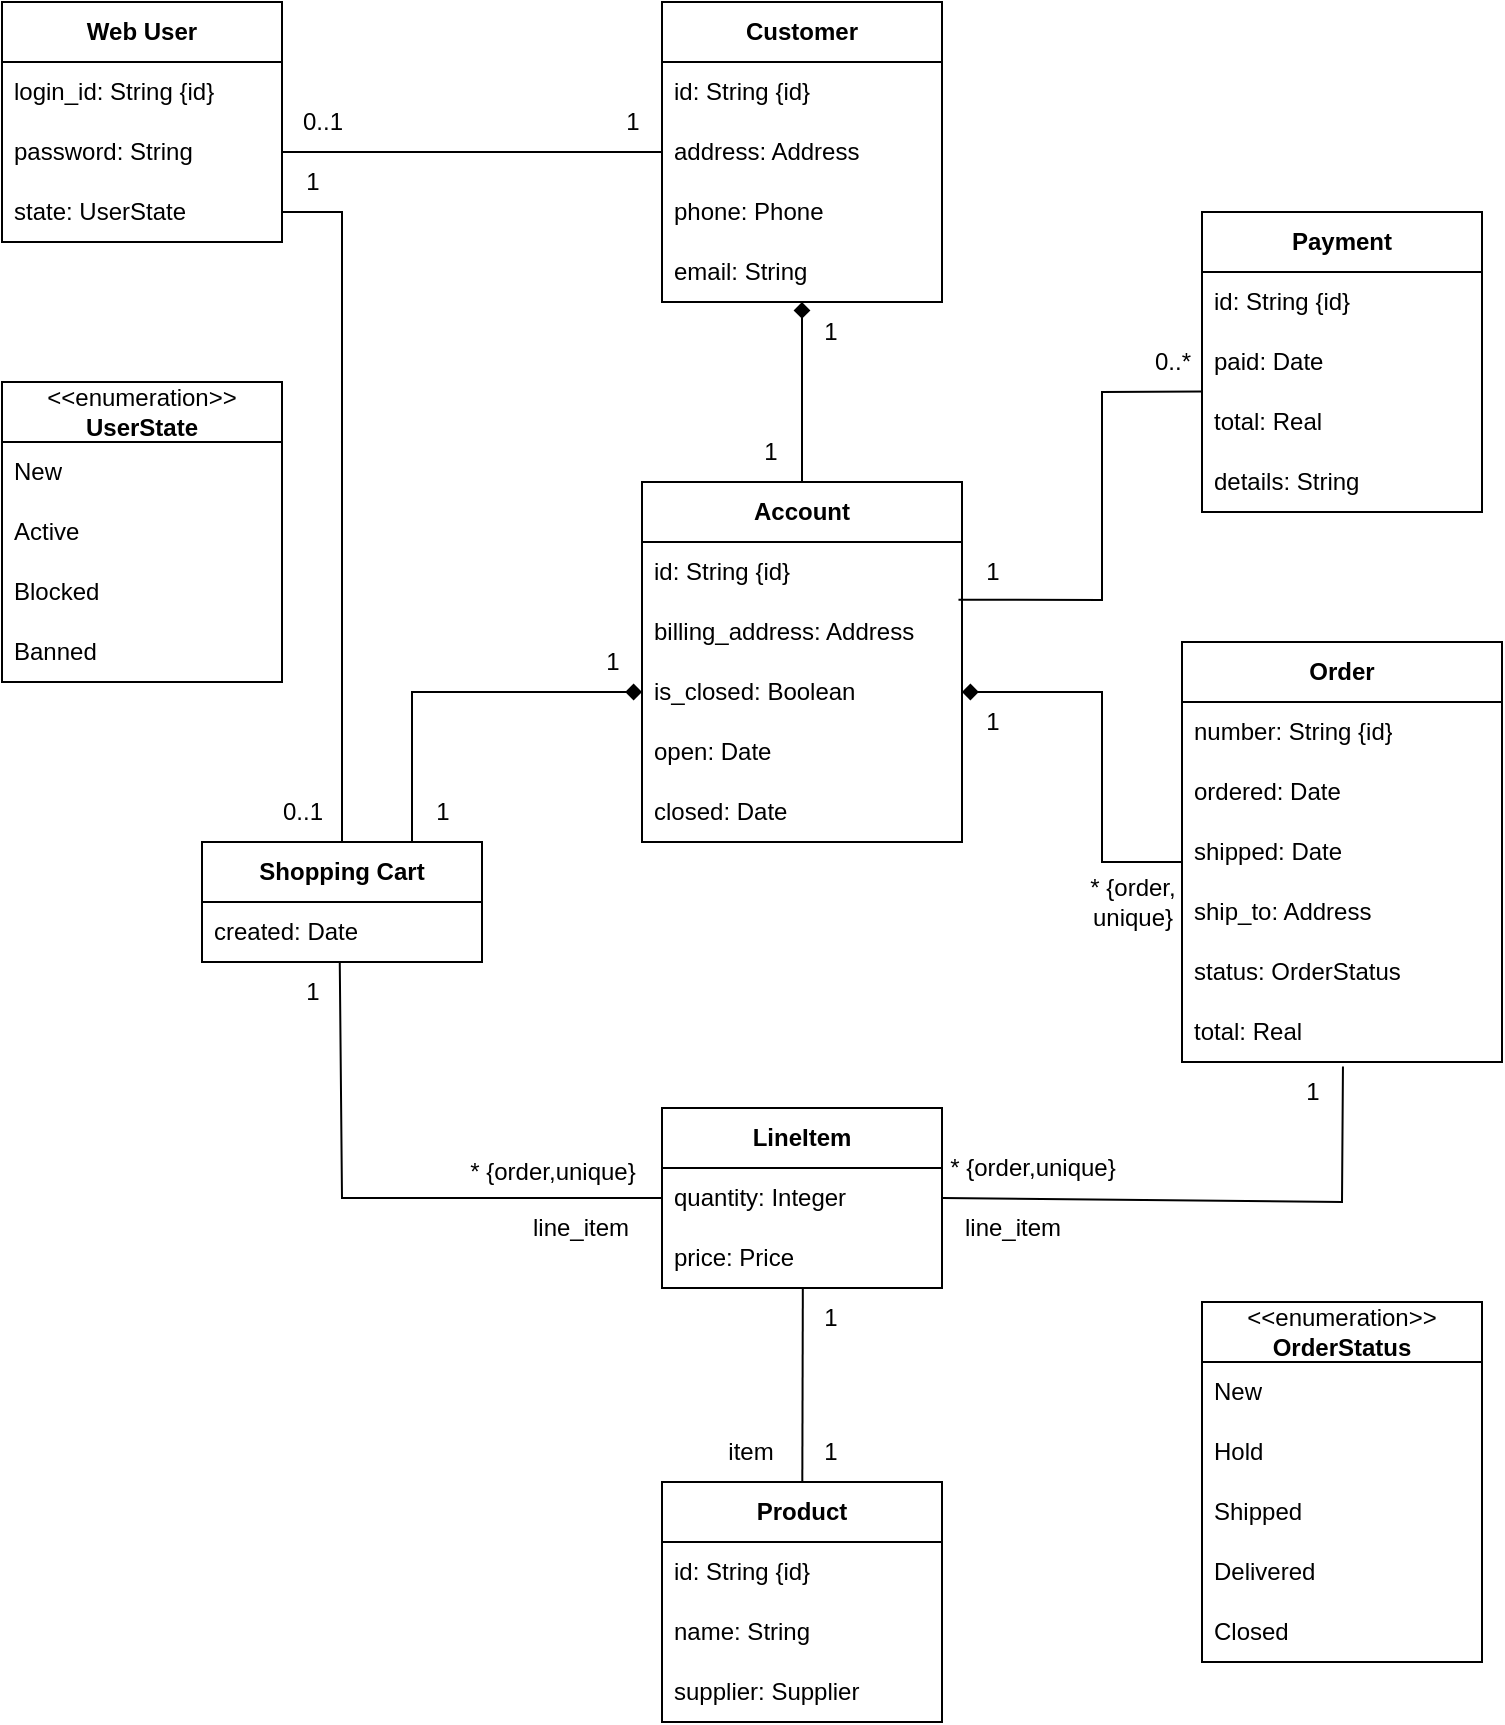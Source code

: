 <mxfile version="26.0.11">
  <diagram id="C5RBs43oDa-KdzZeNtuy" name="Page-1">
    <mxGraphModel dx="2020" dy="1078" grid="1" gridSize="10" guides="1" tooltips="1" connect="1" arrows="1" fold="1" page="1" pageScale="1" pageWidth="827" pageHeight="1169" math="0" shadow="0">
      <root>
        <mxCell id="WIyWlLk6GJQsqaUBKTNV-0" />
        <mxCell id="WIyWlLk6GJQsqaUBKTNV-1" parent="WIyWlLk6GJQsqaUBKTNV-0" />
        <mxCell id="8_NqImVWcVvkF63zrC0N-2" value="&lt;b&gt;Web User&lt;/b&gt;" style="swimlane;fontStyle=0;childLayout=stackLayout;horizontal=1;startSize=30;horizontalStack=0;resizeParent=1;resizeParentMax=0;resizeLast=0;collapsible=1;marginBottom=0;whiteSpace=wrap;html=1;" vertex="1" parent="WIyWlLk6GJQsqaUBKTNV-1">
          <mxGeometry x="30" y="110" width="140" height="120" as="geometry" />
        </mxCell>
        <mxCell id="8_NqImVWcVvkF63zrC0N-3" value="login_id: String {id}" style="text;strokeColor=none;fillColor=none;align=left;verticalAlign=middle;spacingLeft=4;spacingRight=4;overflow=hidden;points=[[0,0.5],[1,0.5]];portConstraint=eastwest;rotatable=0;whiteSpace=wrap;html=1;" vertex="1" parent="8_NqImVWcVvkF63zrC0N-2">
          <mxGeometry y="30" width="140" height="30" as="geometry" />
        </mxCell>
        <mxCell id="8_NqImVWcVvkF63zrC0N-4" value="password: String" style="text;strokeColor=none;fillColor=none;align=left;verticalAlign=middle;spacingLeft=4;spacingRight=4;overflow=hidden;points=[[0,0.5],[1,0.5]];portConstraint=eastwest;rotatable=0;whiteSpace=wrap;html=1;" vertex="1" parent="8_NqImVWcVvkF63zrC0N-2">
          <mxGeometry y="60" width="140" height="30" as="geometry" />
        </mxCell>
        <mxCell id="8_NqImVWcVvkF63zrC0N-5" value="state: UserState" style="text;strokeColor=none;fillColor=none;align=left;verticalAlign=middle;spacingLeft=4;spacingRight=4;overflow=hidden;points=[[0,0.5],[1,0.5]];portConstraint=eastwest;rotatable=0;whiteSpace=wrap;html=1;" vertex="1" parent="8_NqImVWcVvkF63zrC0N-2">
          <mxGeometry y="90" width="140" height="30" as="geometry" />
        </mxCell>
        <mxCell id="8_NqImVWcVvkF63zrC0N-6" value="&lt;b&gt;Customer&lt;/b&gt;" style="swimlane;fontStyle=0;childLayout=stackLayout;horizontal=1;startSize=30;horizontalStack=0;resizeParent=1;resizeParentMax=0;resizeLast=0;collapsible=1;marginBottom=0;whiteSpace=wrap;html=1;" vertex="1" parent="WIyWlLk6GJQsqaUBKTNV-1">
          <mxGeometry x="360" y="110" width="140" height="150" as="geometry" />
        </mxCell>
        <mxCell id="8_NqImVWcVvkF63zrC0N-7" value="id: String {id}" style="text;strokeColor=none;fillColor=none;align=left;verticalAlign=middle;spacingLeft=4;spacingRight=4;overflow=hidden;points=[[0,0.5],[1,0.5]];portConstraint=eastwest;rotatable=0;whiteSpace=wrap;html=1;" vertex="1" parent="8_NqImVWcVvkF63zrC0N-6">
          <mxGeometry y="30" width="140" height="30" as="geometry" />
        </mxCell>
        <mxCell id="8_NqImVWcVvkF63zrC0N-8" value="address: Address" style="text;strokeColor=none;fillColor=none;align=left;verticalAlign=middle;spacingLeft=4;spacingRight=4;overflow=hidden;points=[[0,0.5],[1,0.5]];portConstraint=eastwest;rotatable=0;whiteSpace=wrap;html=1;" vertex="1" parent="8_NqImVWcVvkF63zrC0N-6">
          <mxGeometry y="60" width="140" height="30" as="geometry" />
        </mxCell>
        <mxCell id="8_NqImVWcVvkF63zrC0N-9" value="phone: Phone" style="text;strokeColor=none;fillColor=none;align=left;verticalAlign=middle;spacingLeft=4;spacingRight=4;overflow=hidden;points=[[0,0.5],[1,0.5]];portConstraint=eastwest;rotatable=0;whiteSpace=wrap;html=1;" vertex="1" parent="8_NqImVWcVvkF63zrC0N-6">
          <mxGeometry y="90" width="140" height="30" as="geometry" />
        </mxCell>
        <mxCell id="8_NqImVWcVvkF63zrC0N-10" value="email: String" style="text;strokeColor=none;fillColor=none;align=left;verticalAlign=middle;spacingLeft=4;spacingRight=4;overflow=hidden;points=[[0,0.5],[1,0.5]];portConstraint=eastwest;rotatable=0;whiteSpace=wrap;html=1;" vertex="1" parent="8_NqImVWcVvkF63zrC0N-6">
          <mxGeometry y="120" width="140" height="30" as="geometry" />
        </mxCell>
        <mxCell id="8_NqImVWcVvkF63zrC0N-11" value="&lt;b&gt;Account&lt;/b&gt;" style="swimlane;fontStyle=0;childLayout=stackLayout;horizontal=1;startSize=30;horizontalStack=0;resizeParent=1;resizeParentMax=0;resizeLast=0;collapsible=1;marginBottom=0;whiteSpace=wrap;html=1;" vertex="1" parent="WIyWlLk6GJQsqaUBKTNV-1">
          <mxGeometry x="350" y="350" width="160" height="180" as="geometry" />
        </mxCell>
        <mxCell id="8_NqImVWcVvkF63zrC0N-12" value="id: String {id}" style="text;strokeColor=none;fillColor=none;align=left;verticalAlign=middle;spacingLeft=4;spacingRight=4;overflow=hidden;points=[[0,0.5],[1,0.5]];portConstraint=eastwest;rotatable=0;whiteSpace=wrap;html=1;" vertex="1" parent="8_NqImVWcVvkF63zrC0N-11">
          <mxGeometry y="30" width="160" height="30" as="geometry" />
        </mxCell>
        <mxCell id="8_NqImVWcVvkF63zrC0N-13" value="billing_address: Address" style="text;strokeColor=none;fillColor=none;align=left;verticalAlign=middle;spacingLeft=4;spacingRight=4;overflow=hidden;points=[[0,0.5],[1,0.5]];portConstraint=eastwest;rotatable=0;whiteSpace=wrap;html=1;" vertex="1" parent="8_NqImVWcVvkF63zrC0N-11">
          <mxGeometry y="60" width="160" height="30" as="geometry" />
        </mxCell>
        <mxCell id="8_NqImVWcVvkF63zrC0N-14" value="is_closed: Boolean" style="text;strokeColor=none;fillColor=none;align=left;verticalAlign=middle;spacingLeft=4;spacingRight=4;overflow=hidden;points=[[0,0.5],[1,0.5]];portConstraint=eastwest;rotatable=0;whiteSpace=wrap;html=1;" vertex="1" parent="8_NqImVWcVvkF63zrC0N-11">
          <mxGeometry y="90" width="160" height="30" as="geometry" />
        </mxCell>
        <mxCell id="8_NqImVWcVvkF63zrC0N-15" value="open: Date" style="text;strokeColor=none;fillColor=none;align=left;verticalAlign=middle;spacingLeft=4;spacingRight=4;overflow=hidden;points=[[0,0.5],[1,0.5]];portConstraint=eastwest;rotatable=0;whiteSpace=wrap;html=1;" vertex="1" parent="8_NqImVWcVvkF63zrC0N-11">
          <mxGeometry y="120" width="160" height="30" as="geometry" />
        </mxCell>
        <mxCell id="8_NqImVWcVvkF63zrC0N-16" value="closed: Date" style="text;strokeColor=none;fillColor=none;align=left;verticalAlign=middle;spacingLeft=4;spacingRight=4;overflow=hidden;points=[[0,0.5],[1,0.5]];portConstraint=eastwest;rotatable=0;whiteSpace=wrap;html=1;" vertex="1" parent="8_NqImVWcVvkF63zrC0N-11">
          <mxGeometry y="150" width="160" height="30" as="geometry" />
        </mxCell>
        <mxCell id="8_NqImVWcVvkF63zrC0N-17" value="&lt;b&gt;Payment&lt;/b&gt;" style="swimlane;fontStyle=0;childLayout=stackLayout;horizontal=1;startSize=30;horizontalStack=0;resizeParent=1;resizeParentMax=0;resizeLast=0;collapsible=1;marginBottom=0;whiteSpace=wrap;html=1;" vertex="1" parent="WIyWlLk6GJQsqaUBKTNV-1">
          <mxGeometry x="630" y="215" width="140" height="150" as="geometry" />
        </mxCell>
        <mxCell id="8_NqImVWcVvkF63zrC0N-18" value="id: String {id}" style="text;strokeColor=none;fillColor=none;align=left;verticalAlign=middle;spacingLeft=4;spacingRight=4;overflow=hidden;points=[[0,0.5],[1,0.5]];portConstraint=eastwest;rotatable=0;whiteSpace=wrap;html=1;" vertex="1" parent="8_NqImVWcVvkF63zrC0N-17">
          <mxGeometry y="30" width="140" height="30" as="geometry" />
        </mxCell>
        <mxCell id="8_NqImVWcVvkF63zrC0N-19" value="paid: Date" style="text;strokeColor=none;fillColor=none;align=left;verticalAlign=middle;spacingLeft=4;spacingRight=4;overflow=hidden;points=[[0,0.5],[1,0.5]];portConstraint=eastwest;rotatable=0;whiteSpace=wrap;html=1;" vertex="1" parent="8_NqImVWcVvkF63zrC0N-17">
          <mxGeometry y="60" width="140" height="30" as="geometry" />
        </mxCell>
        <mxCell id="8_NqImVWcVvkF63zrC0N-20" value="total: Real" style="text;strokeColor=none;fillColor=none;align=left;verticalAlign=middle;spacingLeft=4;spacingRight=4;overflow=hidden;points=[[0,0.5],[1,0.5]];portConstraint=eastwest;rotatable=0;whiteSpace=wrap;html=1;" vertex="1" parent="8_NqImVWcVvkF63zrC0N-17">
          <mxGeometry y="90" width="140" height="30" as="geometry" />
        </mxCell>
        <mxCell id="8_NqImVWcVvkF63zrC0N-21" value="details: String" style="text;strokeColor=none;fillColor=none;align=left;verticalAlign=middle;spacingLeft=4;spacingRight=4;overflow=hidden;points=[[0,0.5],[1,0.5]];portConstraint=eastwest;rotatable=0;whiteSpace=wrap;html=1;" vertex="1" parent="8_NqImVWcVvkF63zrC0N-17">
          <mxGeometry y="120" width="140" height="30" as="geometry" />
        </mxCell>
        <mxCell id="8_NqImVWcVvkF63zrC0N-22" value="&lt;b&gt;Order&lt;/b&gt;" style="swimlane;fontStyle=0;childLayout=stackLayout;horizontal=1;startSize=30;horizontalStack=0;resizeParent=1;resizeParentMax=0;resizeLast=0;collapsible=1;marginBottom=0;whiteSpace=wrap;html=1;" vertex="1" parent="WIyWlLk6GJQsqaUBKTNV-1">
          <mxGeometry x="620" y="430" width="160" height="210" as="geometry" />
        </mxCell>
        <mxCell id="8_NqImVWcVvkF63zrC0N-23" value="number: String {id}" style="text;strokeColor=none;fillColor=none;align=left;verticalAlign=middle;spacingLeft=4;spacingRight=4;overflow=hidden;points=[[0,0.5],[1,0.5]];portConstraint=eastwest;rotatable=0;whiteSpace=wrap;html=1;" vertex="1" parent="8_NqImVWcVvkF63zrC0N-22">
          <mxGeometry y="30" width="160" height="30" as="geometry" />
        </mxCell>
        <mxCell id="8_NqImVWcVvkF63zrC0N-24" value="ordered: Date" style="text;strokeColor=none;fillColor=none;align=left;verticalAlign=middle;spacingLeft=4;spacingRight=4;overflow=hidden;points=[[0,0.5],[1,0.5]];portConstraint=eastwest;rotatable=0;whiteSpace=wrap;html=1;" vertex="1" parent="8_NqImVWcVvkF63zrC0N-22">
          <mxGeometry y="60" width="160" height="30" as="geometry" />
        </mxCell>
        <mxCell id="8_NqImVWcVvkF63zrC0N-25" value="shipped: Date" style="text;strokeColor=none;fillColor=none;align=left;verticalAlign=middle;spacingLeft=4;spacingRight=4;overflow=hidden;points=[[0,0.5],[1,0.5]];portConstraint=eastwest;rotatable=0;whiteSpace=wrap;html=1;" vertex="1" parent="8_NqImVWcVvkF63zrC0N-22">
          <mxGeometry y="90" width="160" height="30" as="geometry" />
        </mxCell>
        <mxCell id="8_NqImVWcVvkF63zrC0N-26" value="ship_to: Address" style="text;strokeColor=none;fillColor=none;align=left;verticalAlign=middle;spacingLeft=4;spacingRight=4;overflow=hidden;points=[[0,0.5],[1,0.5]];portConstraint=eastwest;rotatable=0;whiteSpace=wrap;html=1;" vertex="1" parent="8_NqImVWcVvkF63zrC0N-22">
          <mxGeometry y="120" width="160" height="30" as="geometry" />
        </mxCell>
        <mxCell id="8_NqImVWcVvkF63zrC0N-27" value="status: OrderStatus" style="text;strokeColor=none;fillColor=none;align=left;verticalAlign=middle;spacingLeft=4;spacingRight=4;overflow=hidden;points=[[0,0.5],[1,0.5]];portConstraint=eastwest;rotatable=0;whiteSpace=wrap;html=1;" vertex="1" parent="8_NqImVWcVvkF63zrC0N-22">
          <mxGeometry y="150" width="160" height="30" as="geometry" />
        </mxCell>
        <mxCell id="8_NqImVWcVvkF63zrC0N-28" value="total: Real" style="text;strokeColor=none;fillColor=none;align=left;verticalAlign=middle;spacingLeft=4;spacingRight=4;overflow=hidden;points=[[0,0.5],[1,0.5]];portConstraint=eastwest;rotatable=0;whiteSpace=wrap;html=1;" vertex="1" parent="8_NqImVWcVvkF63zrC0N-22">
          <mxGeometry y="180" width="160" height="30" as="geometry" />
        </mxCell>
        <mxCell id="8_NqImVWcVvkF63zrC0N-29" value="&lt;b&gt;Shopping Cart&lt;/b&gt;" style="swimlane;fontStyle=0;childLayout=stackLayout;horizontal=1;startSize=30;horizontalStack=0;resizeParent=1;resizeParentMax=0;resizeLast=0;collapsible=1;marginBottom=0;whiteSpace=wrap;html=1;" vertex="1" parent="WIyWlLk6GJQsqaUBKTNV-1">
          <mxGeometry x="130" y="530" width="140" height="60" as="geometry" />
        </mxCell>
        <mxCell id="8_NqImVWcVvkF63zrC0N-30" value="created: Date" style="text;strokeColor=none;fillColor=none;align=left;verticalAlign=middle;spacingLeft=4;spacingRight=4;overflow=hidden;points=[[0,0.5],[1,0.5]];portConstraint=eastwest;rotatable=0;whiteSpace=wrap;html=1;" vertex="1" parent="8_NqImVWcVvkF63zrC0N-29">
          <mxGeometry y="30" width="140" height="30" as="geometry" />
        </mxCell>
        <mxCell id="8_NqImVWcVvkF63zrC0N-33" value="&lt;b&gt;LineItem&lt;/b&gt;" style="swimlane;fontStyle=0;childLayout=stackLayout;horizontal=1;startSize=30;horizontalStack=0;resizeParent=1;resizeParentMax=0;resizeLast=0;collapsible=1;marginBottom=0;whiteSpace=wrap;html=1;" vertex="1" parent="WIyWlLk6GJQsqaUBKTNV-1">
          <mxGeometry x="360" y="663" width="140" height="90" as="geometry" />
        </mxCell>
        <mxCell id="8_NqImVWcVvkF63zrC0N-34" value="quantity: Integer" style="text;strokeColor=none;fillColor=none;align=left;verticalAlign=middle;spacingLeft=4;spacingRight=4;overflow=hidden;points=[[0,0.5],[1,0.5]];portConstraint=eastwest;rotatable=0;whiteSpace=wrap;html=1;" vertex="1" parent="8_NqImVWcVvkF63zrC0N-33">
          <mxGeometry y="30" width="140" height="30" as="geometry" />
        </mxCell>
        <mxCell id="8_NqImVWcVvkF63zrC0N-35" value="price: Price" style="text;strokeColor=none;fillColor=none;align=left;verticalAlign=middle;spacingLeft=4;spacingRight=4;overflow=hidden;points=[[0,0.5],[1,0.5]];portConstraint=eastwest;rotatable=0;whiteSpace=wrap;html=1;" vertex="1" parent="8_NqImVWcVvkF63zrC0N-33">
          <mxGeometry y="60" width="140" height="30" as="geometry" />
        </mxCell>
        <mxCell id="8_NqImVWcVvkF63zrC0N-36" value="&lt;b&gt;Product&lt;/b&gt;" style="swimlane;fontStyle=0;childLayout=stackLayout;horizontal=1;startSize=30;horizontalStack=0;resizeParent=1;resizeParentMax=0;resizeLast=0;collapsible=1;marginBottom=0;whiteSpace=wrap;html=1;" vertex="1" parent="WIyWlLk6GJQsqaUBKTNV-1">
          <mxGeometry x="360" y="850" width="140" height="120" as="geometry" />
        </mxCell>
        <mxCell id="8_NqImVWcVvkF63zrC0N-37" value="id: String {id}" style="text;strokeColor=none;fillColor=none;align=left;verticalAlign=middle;spacingLeft=4;spacingRight=4;overflow=hidden;points=[[0,0.5],[1,0.5]];portConstraint=eastwest;rotatable=0;whiteSpace=wrap;html=1;" vertex="1" parent="8_NqImVWcVvkF63zrC0N-36">
          <mxGeometry y="30" width="140" height="30" as="geometry" />
        </mxCell>
        <mxCell id="8_NqImVWcVvkF63zrC0N-38" value="name: String" style="text;strokeColor=none;fillColor=none;align=left;verticalAlign=middle;spacingLeft=4;spacingRight=4;overflow=hidden;points=[[0,0.5],[1,0.5]];portConstraint=eastwest;rotatable=0;whiteSpace=wrap;html=1;" vertex="1" parent="8_NqImVWcVvkF63zrC0N-36">
          <mxGeometry y="60" width="140" height="30" as="geometry" />
        </mxCell>
        <mxCell id="8_NqImVWcVvkF63zrC0N-39" value="supplier: Supplier" style="text;strokeColor=none;fillColor=none;align=left;verticalAlign=middle;spacingLeft=4;spacingRight=4;overflow=hidden;points=[[0,0.5],[1,0.5]];portConstraint=eastwest;rotatable=0;whiteSpace=wrap;html=1;" vertex="1" parent="8_NqImVWcVvkF63zrC0N-36">
          <mxGeometry y="90" width="140" height="30" as="geometry" />
        </mxCell>
        <mxCell id="8_NqImVWcVvkF63zrC0N-40" value="" style="endArrow=none;html=1;rounded=0;entryX=1;entryY=0.5;entryDx=0;entryDy=0;exitX=0;exitY=0.5;exitDx=0;exitDy=0;" edge="1" parent="WIyWlLk6GJQsqaUBKTNV-1" source="8_NqImVWcVvkF63zrC0N-8" target="8_NqImVWcVvkF63zrC0N-4">
          <mxGeometry width="50" height="50" relative="1" as="geometry">
            <mxPoint x="350" y="350" as="sourcePoint" />
            <mxPoint x="400" y="300" as="targetPoint" />
            <Array as="points" />
          </mxGeometry>
        </mxCell>
        <mxCell id="8_NqImVWcVvkF63zrC0N-41" value="" style="endArrow=none;html=1;rounded=0;entryX=0.5;entryY=0;entryDx=0;entryDy=0;endFill=1;startArrow=diamond;startFill=1;" edge="1" parent="WIyWlLk6GJQsqaUBKTNV-1" source="8_NqImVWcVvkF63zrC0N-10" target="8_NqImVWcVvkF63zrC0N-11">
          <mxGeometry width="50" height="50" relative="1" as="geometry">
            <mxPoint x="370" y="195" as="sourcePoint" />
            <mxPoint x="240" y="195" as="targetPoint" />
            <Array as="points" />
          </mxGeometry>
        </mxCell>
        <mxCell id="8_NqImVWcVvkF63zrC0N-42" value="0..1" style="text;html=1;align=center;verticalAlign=middle;resizable=0;points=[];autosize=1;strokeColor=none;fillColor=none;" vertex="1" parent="WIyWlLk6GJQsqaUBKTNV-1">
          <mxGeometry x="170" y="155" width="40" height="30" as="geometry" />
        </mxCell>
        <mxCell id="8_NqImVWcVvkF63zrC0N-43" value="1" style="text;html=1;align=center;verticalAlign=middle;resizable=0;points=[];autosize=1;strokeColor=none;fillColor=none;" vertex="1" parent="WIyWlLk6GJQsqaUBKTNV-1">
          <mxGeometry x="330" y="155" width="30" height="30" as="geometry" />
        </mxCell>
        <mxCell id="8_NqImVWcVvkF63zrC0N-44" value="1" style="text;html=1;align=center;verticalAlign=middle;resizable=0;points=[];autosize=1;strokeColor=none;fillColor=none;" vertex="1" parent="WIyWlLk6GJQsqaUBKTNV-1">
          <mxGeometry x="399" y="320" width="30" height="30" as="geometry" />
        </mxCell>
        <mxCell id="8_NqImVWcVvkF63zrC0N-45" value="1" style="text;html=1;align=center;verticalAlign=middle;resizable=0;points=[];autosize=1;strokeColor=none;fillColor=none;" vertex="1" parent="WIyWlLk6GJQsqaUBKTNV-1">
          <mxGeometry x="429" y="260" width="30" height="30" as="geometry" />
        </mxCell>
        <mxCell id="8_NqImVWcVvkF63zrC0N-46" value="" style="endArrow=none;html=1;rounded=0;entryX=1;entryY=0.5;entryDx=0;entryDy=0;exitX=0.5;exitY=0;exitDx=0;exitDy=0;" edge="1" parent="WIyWlLk6GJQsqaUBKTNV-1" source="8_NqImVWcVvkF63zrC0N-29" target="8_NqImVWcVvkF63zrC0N-5">
          <mxGeometry width="50" height="50" relative="1" as="geometry">
            <mxPoint x="370" y="195" as="sourcePoint" />
            <mxPoint x="180" y="195" as="targetPoint" />
            <Array as="points">
              <mxPoint x="200" y="215" />
            </Array>
          </mxGeometry>
        </mxCell>
        <mxCell id="8_NqImVWcVvkF63zrC0N-47" value="1" style="text;html=1;align=center;verticalAlign=middle;resizable=0;points=[];autosize=1;strokeColor=none;fillColor=none;" vertex="1" parent="WIyWlLk6GJQsqaUBKTNV-1">
          <mxGeometry x="170" y="185" width="30" height="30" as="geometry" />
        </mxCell>
        <mxCell id="8_NqImVWcVvkF63zrC0N-48" value="0..1" style="text;html=1;align=center;verticalAlign=middle;resizable=0;points=[];autosize=1;strokeColor=none;fillColor=none;" vertex="1" parent="WIyWlLk6GJQsqaUBKTNV-1">
          <mxGeometry x="160" y="500" width="40" height="30" as="geometry" />
        </mxCell>
        <mxCell id="8_NqImVWcVvkF63zrC0N-49" value="" style="endArrow=none;html=1;rounded=0;entryX=0.75;entryY=0;entryDx=0;entryDy=0;endFill=1;startArrow=diamond;startFill=1;exitX=0;exitY=0.5;exitDx=0;exitDy=0;" edge="1" parent="WIyWlLk6GJQsqaUBKTNV-1" source="8_NqImVWcVvkF63zrC0N-14" target="8_NqImVWcVvkF63zrC0N-29">
          <mxGeometry width="50" height="50" relative="1" as="geometry">
            <mxPoint x="440" y="270" as="sourcePoint" />
            <mxPoint x="440" y="360" as="targetPoint" />
            <Array as="points">
              <mxPoint x="235" y="455" />
            </Array>
          </mxGeometry>
        </mxCell>
        <mxCell id="8_NqImVWcVvkF63zrC0N-50" value="1" style="text;html=1;align=center;verticalAlign=middle;resizable=0;points=[];autosize=1;strokeColor=none;fillColor=none;" vertex="1" parent="WIyWlLk6GJQsqaUBKTNV-1">
          <mxGeometry x="235" y="500" width="30" height="30" as="geometry" />
        </mxCell>
        <mxCell id="8_NqImVWcVvkF63zrC0N-51" value="1" style="text;html=1;align=center;verticalAlign=middle;resizable=0;points=[];autosize=1;strokeColor=none;fillColor=none;" vertex="1" parent="WIyWlLk6GJQsqaUBKTNV-1">
          <mxGeometry x="320" y="425" width="30" height="30" as="geometry" />
        </mxCell>
        <mxCell id="8_NqImVWcVvkF63zrC0N-52" value="" style="endArrow=none;html=1;rounded=0;endFill=1;startArrow=none;startFill=0;exitX=0;exitY=0.5;exitDx=0;exitDy=0;entryX=0.492;entryY=1.068;entryDx=0;entryDy=0;entryPerimeter=0;" edge="1" parent="WIyWlLk6GJQsqaUBKTNV-1">
          <mxGeometry width="50" height="50" relative="1" as="geometry">
            <mxPoint x="360" y="708" as="sourcePoint" />
            <mxPoint x="198.88" y="590.04" as="targetPoint" />
            <Array as="points">
              <mxPoint x="200" y="708" />
            </Array>
          </mxGeometry>
        </mxCell>
        <mxCell id="8_NqImVWcVvkF63zrC0N-53" value="1" style="text;html=1;align=center;verticalAlign=middle;resizable=0;points=[];autosize=1;strokeColor=none;fillColor=none;" vertex="1" parent="WIyWlLk6GJQsqaUBKTNV-1">
          <mxGeometry x="170" y="590" width="30" height="30" as="geometry" />
        </mxCell>
        <mxCell id="8_NqImVWcVvkF63zrC0N-54" value="* {order,unique}" style="text;html=1;align=center;verticalAlign=middle;resizable=0;points=[];autosize=1;strokeColor=none;fillColor=none;" vertex="1" parent="WIyWlLk6GJQsqaUBKTNV-1">
          <mxGeometry x="250" y="680" width="110" height="30" as="geometry" />
        </mxCell>
        <mxCell id="8_NqImVWcVvkF63zrC0N-55" value="line_item" style="text;html=1;align=center;verticalAlign=middle;resizable=0;points=[];autosize=1;strokeColor=none;fillColor=none;" vertex="1" parent="WIyWlLk6GJQsqaUBKTNV-1">
          <mxGeometry x="284" y="708" width="70" height="30" as="geometry" />
        </mxCell>
        <mxCell id="8_NqImVWcVvkF63zrC0N-56" value="" style="endArrow=none;html=1;rounded=0;entryX=0;entryY=0.667;entryDx=0;entryDy=0;endFill=1;startArrow=diamond;startFill=1;exitX=1;exitY=0.5;exitDx=0;exitDy=0;entryPerimeter=0;" edge="1" parent="WIyWlLk6GJQsqaUBKTNV-1" source="8_NqImVWcVvkF63zrC0N-14" target="8_NqImVWcVvkF63zrC0N-25">
          <mxGeometry width="50" height="50" relative="1" as="geometry">
            <mxPoint x="360" y="465" as="sourcePoint" />
            <mxPoint x="245" y="540" as="targetPoint" />
            <Array as="points">
              <mxPoint x="580" y="455" />
              <mxPoint x="580" y="540" />
            </Array>
          </mxGeometry>
        </mxCell>
        <mxCell id="8_NqImVWcVvkF63zrC0N-58" value="1" style="text;html=1;align=center;verticalAlign=middle;resizable=0;points=[];autosize=1;strokeColor=none;fillColor=none;" vertex="1" parent="WIyWlLk6GJQsqaUBKTNV-1">
          <mxGeometry x="510" y="455" width="30" height="30" as="geometry" />
        </mxCell>
        <mxCell id="8_NqImVWcVvkF63zrC0N-59" value="* {order,&lt;div&gt;unique}&lt;/div&gt;" style="text;html=1;align=center;verticalAlign=middle;resizable=0;points=[];autosize=1;strokeColor=none;fillColor=none;" vertex="1" parent="WIyWlLk6GJQsqaUBKTNV-1">
          <mxGeometry x="560" y="540" width="70" height="40" as="geometry" />
        </mxCell>
        <mxCell id="8_NqImVWcVvkF63zrC0N-60" value="" style="endArrow=none;html=1;rounded=0;entryX=0.989;entryY=-0.038;entryDx=0;entryDy=0;exitX=0.001;exitY=0.992;exitDx=0;exitDy=0;exitPerimeter=0;entryPerimeter=0;" edge="1" parent="WIyWlLk6GJQsqaUBKTNV-1" source="8_NqImVWcVvkF63zrC0N-19" target="8_NqImVWcVvkF63zrC0N-13">
          <mxGeometry width="50" height="50" relative="1" as="geometry">
            <mxPoint x="370" y="195" as="sourcePoint" />
            <mxPoint x="180" y="195" as="targetPoint" />
            <Array as="points">
              <mxPoint x="580" y="305" />
              <mxPoint x="580" y="409" />
            </Array>
          </mxGeometry>
        </mxCell>
        <mxCell id="8_NqImVWcVvkF63zrC0N-61" value="0..*" style="text;html=1;align=center;verticalAlign=middle;resizable=0;points=[];autosize=1;strokeColor=none;fillColor=none;" vertex="1" parent="WIyWlLk6GJQsqaUBKTNV-1">
          <mxGeometry x="595" y="275" width="40" height="30" as="geometry" />
        </mxCell>
        <mxCell id="8_NqImVWcVvkF63zrC0N-62" value="1" style="text;html=1;align=center;verticalAlign=middle;resizable=0;points=[];autosize=1;strokeColor=none;fillColor=none;" vertex="1" parent="WIyWlLk6GJQsqaUBKTNV-1">
          <mxGeometry x="510" y="380" width="30" height="30" as="geometry" />
        </mxCell>
        <mxCell id="8_NqImVWcVvkF63zrC0N-63" value="" style="endArrow=none;html=1;rounded=0;endFill=1;startArrow=none;startFill=0;exitX=1;exitY=0.5;exitDx=0;exitDy=0;entryX=0.503;entryY=1.075;entryDx=0;entryDy=0;entryPerimeter=0;" edge="1" parent="WIyWlLk6GJQsqaUBKTNV-1" source="8_NqImVWcVvkF63zrC0N-34" target="8_NqImVWcVvkF63zrC0N-28">
          <mxGeometry width="50" height="50" relative="1" as="geometry">
            <mxPoint x="370" y="718" as="sourcePoint" />
            <mxPoint x="208.88" y="600.04" as="targetPoint" />
            <Array as="points">
              <mxPoint x="700" y="710" />
            </Array>
          </mxGeometry>
        </mxCell>
        <mxCell id="8_NqImVWcVvkF63zrC0N-64" value="* {order,unique}" style="text;html=1;align=center;verticalAlign=middle;resizable=0;points=[];autosize=1;strokeColor=none;fillColor=none;" vertex="1" parent="WIyWlLk6GJQsqaUBKTNV-1">
          <mxGeometry x="490" y="678" width="110" height="30" as="geometry" />
        </mxCell>
        <mxCell id="8_NqImVWcVvkF63zrC0N-65" value="line_item" style="text;html=1;align=center;verticalAlign=middle;resizable=0;points=[];autosize=1;strokeColor=none;fillColor=none;" vertex="1" parent="WIyWlLk6GJQsqaUBKTNV-1">
          <mxGeometry x="500" y="708" width="70" height="30" as="geometry" />
        </mxCell>
        <mxCell id="8_NqImVWcVvkF63zrC0N-66" value="1" style="text;html=1;align=center;verticalAlign=middle;resizable=0;points=[];autosize=1;strokeColor=none;fillColor=none;" vertex="1" parent="WIyWlLk6GJQsqaUBKTNV-1">
          <mxGeometry x="670" y="640" width="30" height="30" as="geometry" />
        </mxCell>
        <mxCell id="8_NqImVWcVvkF63zrC0N-67" value="" style="endArrow=none;html=1;rounded=0;exitX=0.503;exitY=1.092;exitDx=0;exitDy=0;exitPerimeter=0;" edge="1" parent="WIyWlLk6GJQsqaUBKTNV-1" target="8_NqImVWcVvkF63zrC0N-36">
          <mxGeometry width="50" height="50" relative="1" as="geometry">
            <mxPoint x="430.42" y="752.76" as="sourcePoint" />
            <mxPoint x="430" y="847" as="targetPoint" />
            <Array as="points" />
          </mxGeometry>
        </mxCell>
        <mxCell id="8_NqImVWcVvkF63zrC0N-69" value="item" style="text;html=1;align=center;verticalAlign=middle;resizable=0;points=[];autosize=1;strokeColor=none;fillColor=none;" vertex="1" parent="WIyWlLk6GJQsqaUBKTNV-1">
          <mxGeometry x="379" y="820" width="50" height="30" as="geometry" />
        </mxCell>
        <mxCell id="8_NqImVWcVvkF63zrC0N-70" value="1" style="text;html=1;align=center;verticalAlign=middle;resizable=0;points=[];autosize=1;strokeColor=none;fillColor=none;" vertex="1" parent="WIyWlLk6GJQsqaUBKTNV-1">
          <mxGeometry x="429" y="753" width="30" height="30" as="geometry" />
        </mxCell>
        <mxCell id="8_NqImVWcVvkF63zrC0N-71" value="1" style="text;html=1;align=center;verticalAlign=middle;resizable=0;points=[];autosize=1;strokeColor=none;fillColor=none;" vertex="1" parent="WIyWlLk6GJQsqaUBKTNV-1">
          <mxGeometry x="429" y="820" width="30" height="30" as="geometry" />
        </mxCell>
        <mxCell id="8_NqImVWcVvkF63zrC0N-72" value="&amp;lt;&amp;lt;enumeration&amp;gt;&amp;gt;&lt;div&gt;&lt;b&gt;UserState&lt;/b&gt;&lt;/div&gt;" style="swimlane;fontStyle=0;childLayout=stackLayout;horizontal=1;startSize=30;horizontalStack=0;resizeParent=1;resizeParentMax=0;resizeLast=0;collapsible=1;marginBottom=0;whiteSpace=wrap;html=1;" vertex="1" parent="WIyWlLk6GJQsqaUBKTNV-1">
          <mxGeometry x="30" y="300" width="140" height="150" as="geometry" />
        </mxCell>
        <mxCell id="8_NqImVWcVvkF63zrC0N-73" value="New" style="text;strokeColor=none;fillColor=none;align=left;verticalAlign=middle;spacingLeft=4;spacingRight=4;overflow=hidden;points=[[0,0.5],[1,0.5]];portConstraint=eastwest;rotatable=0;whiteSpace=wrap;html=1;" vertex="1" parent="8_NqImVWcVvkF63zrC0N-72">
          <mxGeometry y="30" width="140" height="30" as="geometry" />
        </mxCell>
        <mxCell id="8_NqImVWcVvkF63zrC0N-74" value="Active" style="text;strokeColor=none;fillColor=none;align=left;verticalAlign=middle;spacingLeft=4;spacingRight=4;overflow=hidden;points=[[0,0.5],[1,0.5]];portConstraint=eastwest;rotatable=0;whiteSpace=wrap;html=1;" vertex="1" parent="8_NqImVWcVvkF63zrC0N-72">
          <mxGeometry y="60" width="140" height="30" as="geometry" />
        </mxCell>
        <mxCell id="8_NqImVWcVvkF63zrC0N-75" value="Blocked" style="text;strokeColor=none;fillColor=none;align=left;verticalAlign=middle;spacingLeft=4;spacingRight=4;overflow=hidden;points=[[0,0.5],[1,0.5]];portConstraint=eastwest;rotatable=0;whiteSpace=wrap;html=1;" vertex="1" parent="8_NqImVWcVvkF63zrC0N-72">
          <mxGeometry y="90" width="140" height="30" as="geometry" />
        </mxCell>
        <mxCell id="8_NqImVWcVvkF63zrC0N-76" value="Banned" style="text;strokeColor=none;fillColor=none;align=left;verticalAlign=middle;spacingLeft=4;spacingRight=4;overflow=hidden;points=[[0,0.5],[1,0.5]];portConstraint=eastwest;rotatable=0;whiteSpace=wrap;html=1;" vertex="1" parent="8_NqImVWcVvkF63zrC0N-72">
          <mxGeometry y="120" width="140" height="30" as="geometry" />
        </mxCell>
        <mxCell id="8_NqImVWcVvkF63zrC0N-77" value="&amp;lt;&amp;lt;enumeration&amp;gt;&amp;gt;&lt;div&gt;&lt;b&gt;OrderStatus&lt;/b&gt;&lt;/div&gt;" style="swimlane;fontStyle=0;childLayout=stackLayout;horizontal=1;startSize=30;horizontalStack=0;resizeParent=1;resizeParentMax=0;resizeLast=0;collapsible=1;marginBottom=0;whiteSpace=wrap;html=1;" vertex="1" parent="WIyWlLk6GJQsqaUBKTNV-1">
          <mxGeometry x="630" y="760" width="140" height="180" as="geometry" />
        </mxCell>
        <mxCell id="8_NqImVWcVvkF63zrC0N-78" value="New" style="text;strokeColor=none;fillColor=none;align=left;verticalAlign=middle;spacingLeft=4;spacingRight=4;overflow=hidden;points=[[0,0.5],[1,0.5]];portConstraint=eastwest;rotatable=0;whiteSpace=wrap;html=1;" vertex="1" parent="8_NqImVWcVvkF63zrC0N-77">
          <mxGeometry y="30" width="140" height="30" as="geometry" />
        </mxCell>
        <mxCell id="8_NqImVWcVvkF63zrC0N-79" value="Hold" style="text;strokeColor=none;fillColor=none;align=left;verticalAlign=middle;spacingLeft=4;spacingRight=4;overflow=hidden;points=[[0,0.5],[1,0.5]];portConstraint=eastwest;rotatable=0;whiteSpace=wrap;html=1;" vertex="1" parent="8_NqImVWcVvkF63zrC0N-77">
          <mxGeometry y="60" width="140" height="30" as="geometry" />
        </mxCell>
        <mxCell id="8_NqImVWcVvkF63zrC0N-80" value="Shipped" style="text;strokeColor=none;fillColor=none;align=left;verticalAlign=middle;spacingLeft=4;spacingRight=4;overflow=hidden;points=[[0,0.5],[1,0.5]];portConstraint=eastwest;rotatable=0;whiteSpace=wrap;html=1;" vertex="1" parent="8_NqImVWcVvkF63zrC0N-77">
          <mxGeometry y="90" width="140" height="30" as="geometry" />
        </mxCell>
        <mxCell id="8_NqImVWcVvkF63zrC0N-81" value="Delivered" style="text;strokeColor=none;fillColor=none;align=left;verticalAlign=middle;spacingLeft=4;spacingRight=4;overflow=hidden;points=[[0,0.5],[1,0.5]];portConstraint=eastwest;rotatable=0;whiteSpace=wrap;html=1;" vertex="1" parent="8_NqImVWcVvkF63zrC0N-77">
          <mxGeometry y="120" width="140" height="30" as="geometry" />
        </mxCell>
        <mxCell id="8_NqImVWcVvkF63zrC0N-82" value="Closed" style="text;strokeColor=none;fillColor=none;align=left;verticalAlign=middle;spacingLeft=4;spacingRight=4;overflow=hidden;points=[[0,0.5],[1,0.5]];portConstraint=eastwest;rotatable=0;whiteSpace=wrap;html=1;" vertex="1" parent="8_NqImVWcVvkF63zrC0N-77">
          <mxGeometry y="150" width="140" height="30" as="geometry" />
        </mxCell>
      </root>
    </mxGraphModel>
  </diagram>
</mxfile>
